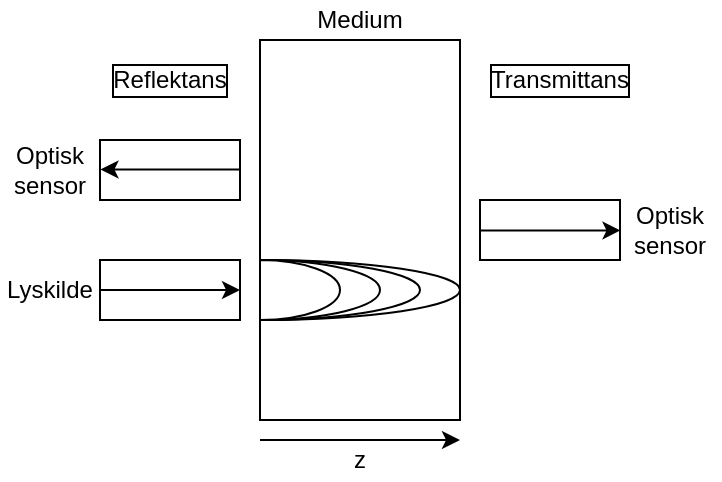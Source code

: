 <mxfile version="10.5.5" type="device"><diagram id="6tLwnVDgnqS6X4rTQhCJ" name="Page-1"><mxGraphModel dx="335" dy="227" grid="1" gridSize="10" guides="1" tooltips="1" connect="1" arrows="1" fold="1" page="1" pageScale="1" pageWidth="850" pageHeight="1100" math="0" shadow="0"><root><mxCell id="0"/><mxCell id="1" parent="0"/><mxCell id="CBWynFlq3UTsETPqu5dR-1" value="" style="rounded=0;whiteSpace=wrap;html=1;" vertex="1" parent="1"><mxGeometry x="230" y="80" width="100" height="190" as="geometry"/></mxCell><mxCell id="CBWynFlq3UTsETPqu5dR-2" value="" style="rounded=0;whiteSpace=wrap;html=1;" vertex="1" parent="1"><mxGeometry x="150" y="190" width="70" height="30" as="geometry"/></mxCell><mxCell id="CBWynFlq3UTsETPqu5dR-3" value="" style="rounded=0;whiteSpace=wrap;html=1;" vertex="1" parent="1"><mxGeometry x="150" y="130" width="70" height="30" as="geometry"/></mxCell><mxCell id="CBWynFlq3UTsETPqu5dR-4" value="" style="rounded=0;whiteSpace=wrap;html=1;" vertex="1" parent="1"><mxGeometry x="340" y="160" width="70" height="30" as="geometry"/></mxCell><mxCell id="CBWynFlq3UTsETPqu5dR-5" value="" style="endArrow=classic;html=1;entryX=1;entryY=0.5;entryDx=0;entryDy=0;exitX=0;exitY=0.5;exitDx=0;exitDy=0;" edge="1" parent="1" source="CBWynFlq3UTsETPqu5dR-2" target="CBWynFlq3UTsETPqu5dR-2"><mxGeometry width="50" height="50" relative="1" as="geometry"><mxPoint x="150" y="340" as="sourcePoint"/><mxPoint x="180" y="300" as="targetPoint"/></mxGeometry></mxCell><mxCell id="CBWynFlq3UTsETPqu5dR-6" value="" style="endArrow=classic;html=1;entryX=1;entryY=0.5;entryDx=0;entryDy=0;exitX=0;exitY=0.5;exitDx=0;exitDy=0;" edge="1" parent="1"><mxGeometry width="50" height="50" relative="1" as="geometry"><mxPoint x="220.238" y="144.738" as="sourcePoint"/><mxPoint x="150.238" y="144.738" as="targetPoint"/></mxGeometry></mxCell><mxCell id="CBWynFlq3UTsETPqu5dR-7" value="" style="endArrow=classic;html=1;entryX=1;entryY=0.5;entryDx=0;entryDy=0;exitX=0;exitY=0.5;exitDx=0;exitDy=0;" edge="1" parent="1"><mxGeometry width="50" height="50" relative="1" as="geometry"><mxPoint x="340.238" y="175.238" as="sourcePoint"/><mxPoint x="410.238" y="175.238" as="targetPoint"/></mxGeometry></mxCell><mxCell id="CBWynFlq3UTsETPqu5dR-8" value="Reflektans" style="text;html=1;strokeColor=none;fillColor=none;align=center;verticalAlign=middle;whiteSpace=wrap;rounded=0;labelBackgroundColor=none;labelBorderColor=#000000;" vertex="1" parent="1"><mxGeometry x="150" y="90" width="70" height="20" as="geometry"/></mxCell><mxCell id="CBWynFlq3UTsETPqu5dR-9" value="Transmittans" style="text;html=1;strokeColor=none;fillColor=none;align=center;verticalAlign=middle;whiteSpace=wrap;rounded=0;labelBorderColor=#000000;" vertex="1" parent="1"><mxGeometry x="340" y="90" width="80" height="20" as="geometry"/></mxCell><mxCell id="CBWynFlq3UTsETPqu5dR-10" value="Optisk sensor" style="text;html=1;strokeColor=none;fillColor=none;align=center;verticalAlign=middle;whiteSpace=wrap;rounded=0;" vertex="1" parent="1"><mxGeometry x="100" y="130" width="50" height="30" as="geometry"/></mxCell><mxCell id="CBWynFlq3UTsETPqu5dR-11" value="Optisk sensor" style="text;html=1;strokeColor=none;fillColor=none;align=center;verticalAlign=middle;whiteSpace=wrap;rounded=0;" vertex="1" parent="1"><mxGeometry x="410" y="160" width="50" height="30" as="geometry"/></mxCell><mxCell id="CBWynFlq3UTsETPqu5dR-12" value="Lyskilde" style="text;html=1;strokeColor=none;fillColor=none;align=center;verticalAlign=middle;whiteSpace=wrap;rounded=0;" vertex="1" parent="1"><mxGeometry x="100" y="190" width="50" height="30" as="geometry"/></mxCell><mxCell id="CBWynFlq3UTsETPqu5dR-13" value="Medium" style="text;html=1;strokeColor=none;fillColor=none;align=center;verticalAlign=middle;whiteSpace=wrap;rounded=0;" vertex="1" parent="1"><mxGeometry x="255" y="60" width="50" height="20" as="geometry"/></mxCell><mxCell id="CBWynFlq3UTsETPqu5dR-14" value="" style="endArrow=classic;html=1;" edge="1" parent="1"><mxGeometry width="50" height="50" relative="1" as="geometry"><mxPoint x="230" y="280" as="sourcePoint"/><mxPoint x="330" y="280" as="targetPoint"/></mxGeometry></mxCell><mxCell id="CBWynFlq3UTsETPqu5dR-15" value="z" style="text;html=1;strokeColor=none;fillColor=none;align=center;verticalAlign=middle;whiteSpace=wrap;rounded=0;labelBackgroundColor=none;" vertex="1" parent="1"><mxGeometry x="260" y="280" width="40" height="20" as="geometry"/></mxCell><mxCell id="CBWynFlq3UTsETPqu5dR-19" value="" style="verticalLabelPosition=bottom;verticalAlign=top;html=1;shape=mxgraph.basic.half_circle;rounded=0;labelBackgroundColor=none;direction=north;" vertex="1" parent="1"><mxGeometry x="230" y="190" width="100" height="30" as="geometry"/></mxCell><mxCell id="CBWynFlq3UTsETPqu5dR-20" value="" style="verticalLabelPosition=bottom;verticalAlign=top;html=1;shape=mxgraph.basic.half_circle;rounded=0;labelBackgroundColor=none;direction=north;" vertex="1" parent="1"><mxGeometry x="230" y="190" width="80" height="30" as="geometry"/></mxCell><mxCell id="CBWynFlq3UTsETPqu5dR-21" value="" style="verticalLabelPosition=bottom;verticalAlign=top;html=1;shape=mxgraph.basic.half_circle;rounded=0;labelBackgroundColor=none;direction=north;" vertex="1" parent="1"><mxGeometry x="230" y="190" width="60" height="30" as="geometry"/></mxCell><mxCell id="CBWynFlq3UTsETPqu5dR-22" value="" style="verticalLabelPosition=bottom;verticalAlign=top;html=1;shape=mxgraph.basic.half_circle;rounded=0;labelBackgroundColor=none;direction=north;" vertex="1" parent="1"><mxGeometry x="230" y="190" width="40" height="30" as="geometry"/></mxCell></root></mxGraphModel></diagram></mxfile>
